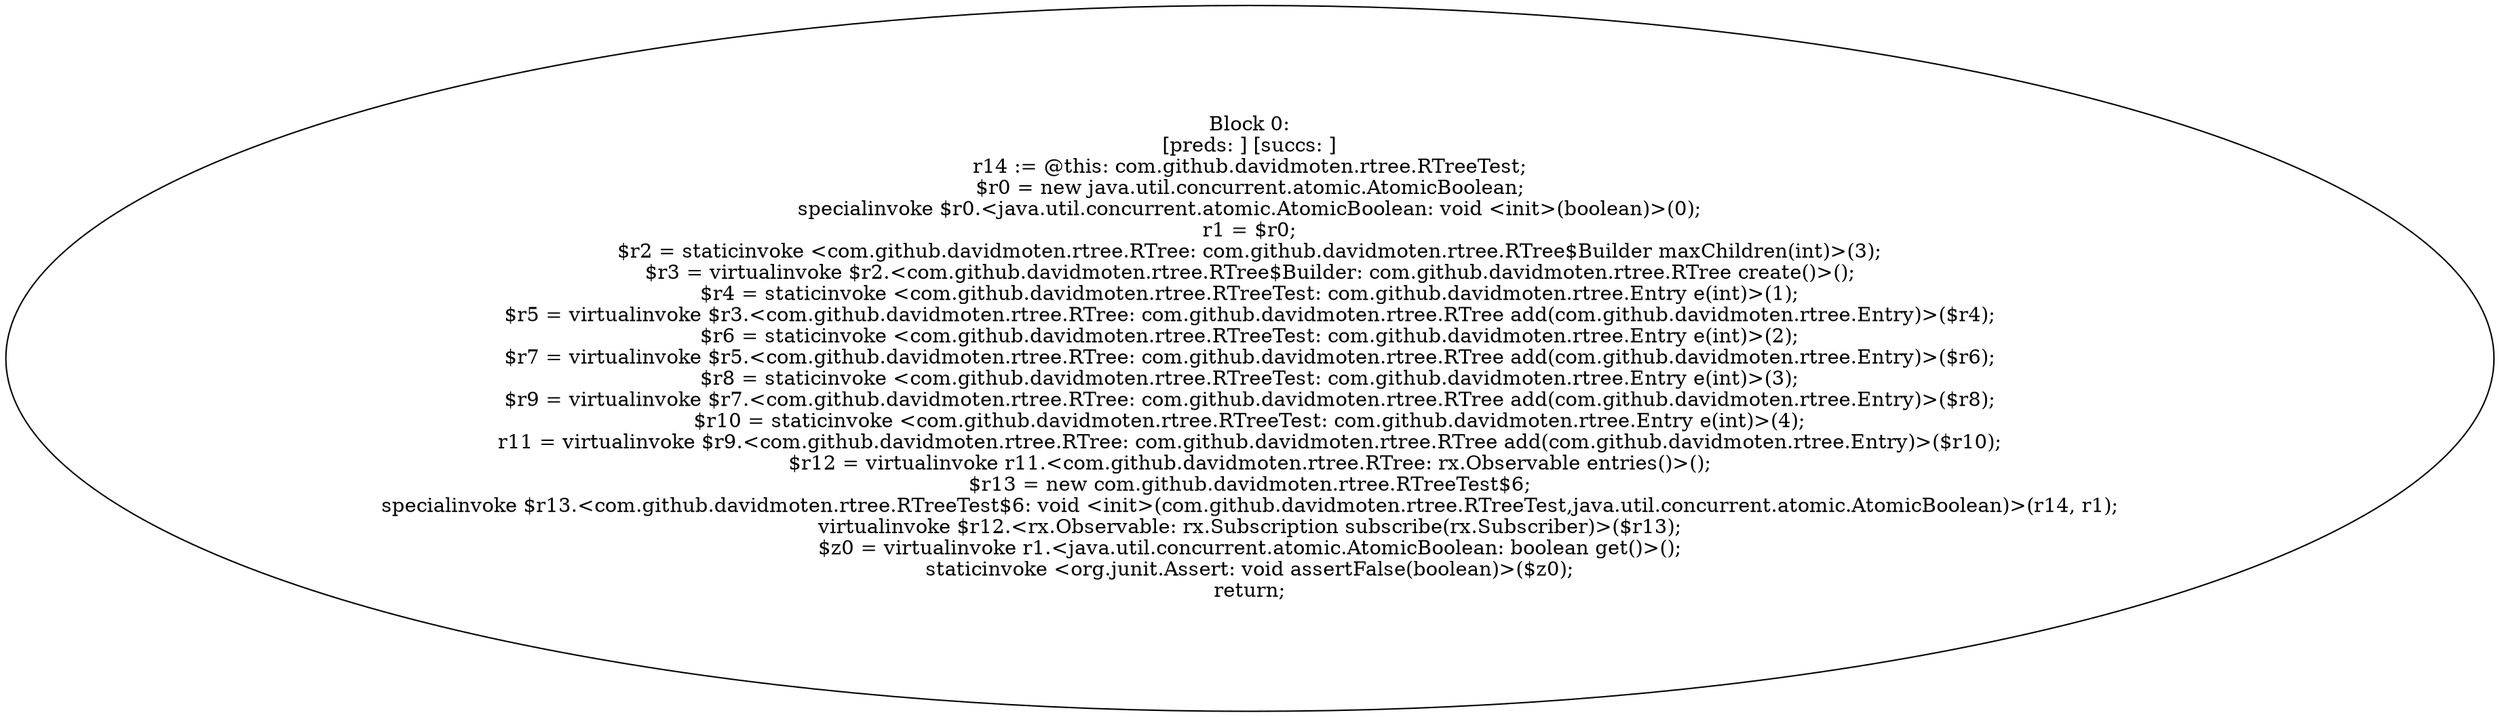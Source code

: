 digraph "unitGraph" {
    "Block 0:
[preds: ] [succs: ]
r14 := @this: com.github.davidmoten.rtree.RTreeTest;
$r0 = new java.util.concurrent.atomic.AtomicBoolean;
specialinvoke $r0.<java.util.concurrent.atomic.AtomicBoolean: void <init>(boolean)>(0);
r1 = $r0;
$r2 = staticinvoke <com.github.davidmoten.rtree.RTree: com.github.davidmoten.rtree.RTree$Builder maxChildren(int)>(3);
$r3 = virtualinvoke $r2.<com.github.davidmoten.rtree.RTree$Builder: com.github.davidmoten.rtree.RTree create()>();
$r4 = staticinvoke <com.github.davidmoten.rtree.RTreeTest: com.github.davidmoten.rtree.Entry e(int)>(1);
$r5 = virtualinvoke $r3.<com.github.davidmoten.rtree.RTree: com.github.davidmoten.rtree.RTree add(com.github.davidmoten.rtree.Entry)>($r4);
$r6 = staticinvoke <com.github.davidmoten.rtree.RTreeTest: com.github.davidmoten.rtree.Entry e(int)>(2);
$r7 = virtualinvoke $r5.<com.github.davidmoten.rtree.RTree: com.github.davidmoten.rtree.RTree add(com.github.davidmoten.rtree.Entry)>($r6);
$r8 = staticinvoke <com.github.davidmoten.rtree.RTreeTest: com.github.davidmoten.rtree.Entry e(int)>(3);
$r9 = virtualinvoke $r7.<com.github.davidmoten.rtree.RTree: com.github.davidmoten.rtree.RTree add(com.github.davidmoten.rtree.Entry)>($r8);
$r10 = staticinvoke <com.github.davidmoten.rtree.RTreeTest: com.github.davidmoten.rtree.Entry e(int)>(4);
r11 = virtualinvoke $r9.<com.github.davidmoten.rtree.RTree: com.github.davidmoten.rtree.RTree add(com.github.davidmoten.rtree.Entry)>($r10);
$r12 = virtualinvoke r11.<com.github.davidmoten.rtree.RTree: rx.Observable entries()>();
$r13 = new com.github.davidmoten.rtree.RTreeTest$6;
specialinvoke $r13.<com.github.davidmoten.rtree.RTreeTest$6: void <init>(com.github.davidmoten.rtree.RTreeTest,java.util.concurrent.atomic.AtomicBoolean)>(r14, r1);
virtualinvoke $r12.<rx.Observable: rx.Subscription subscribe(rx.Subscriber)>($r13);
$z0 = virtualinvoke r1.<java.util.concurrent.atomic.AtomicBoolean: boolean get()>();
staticinvoke <org.junit.Assert: void assertFalse(boolean)>($z0);
return;
"
}
